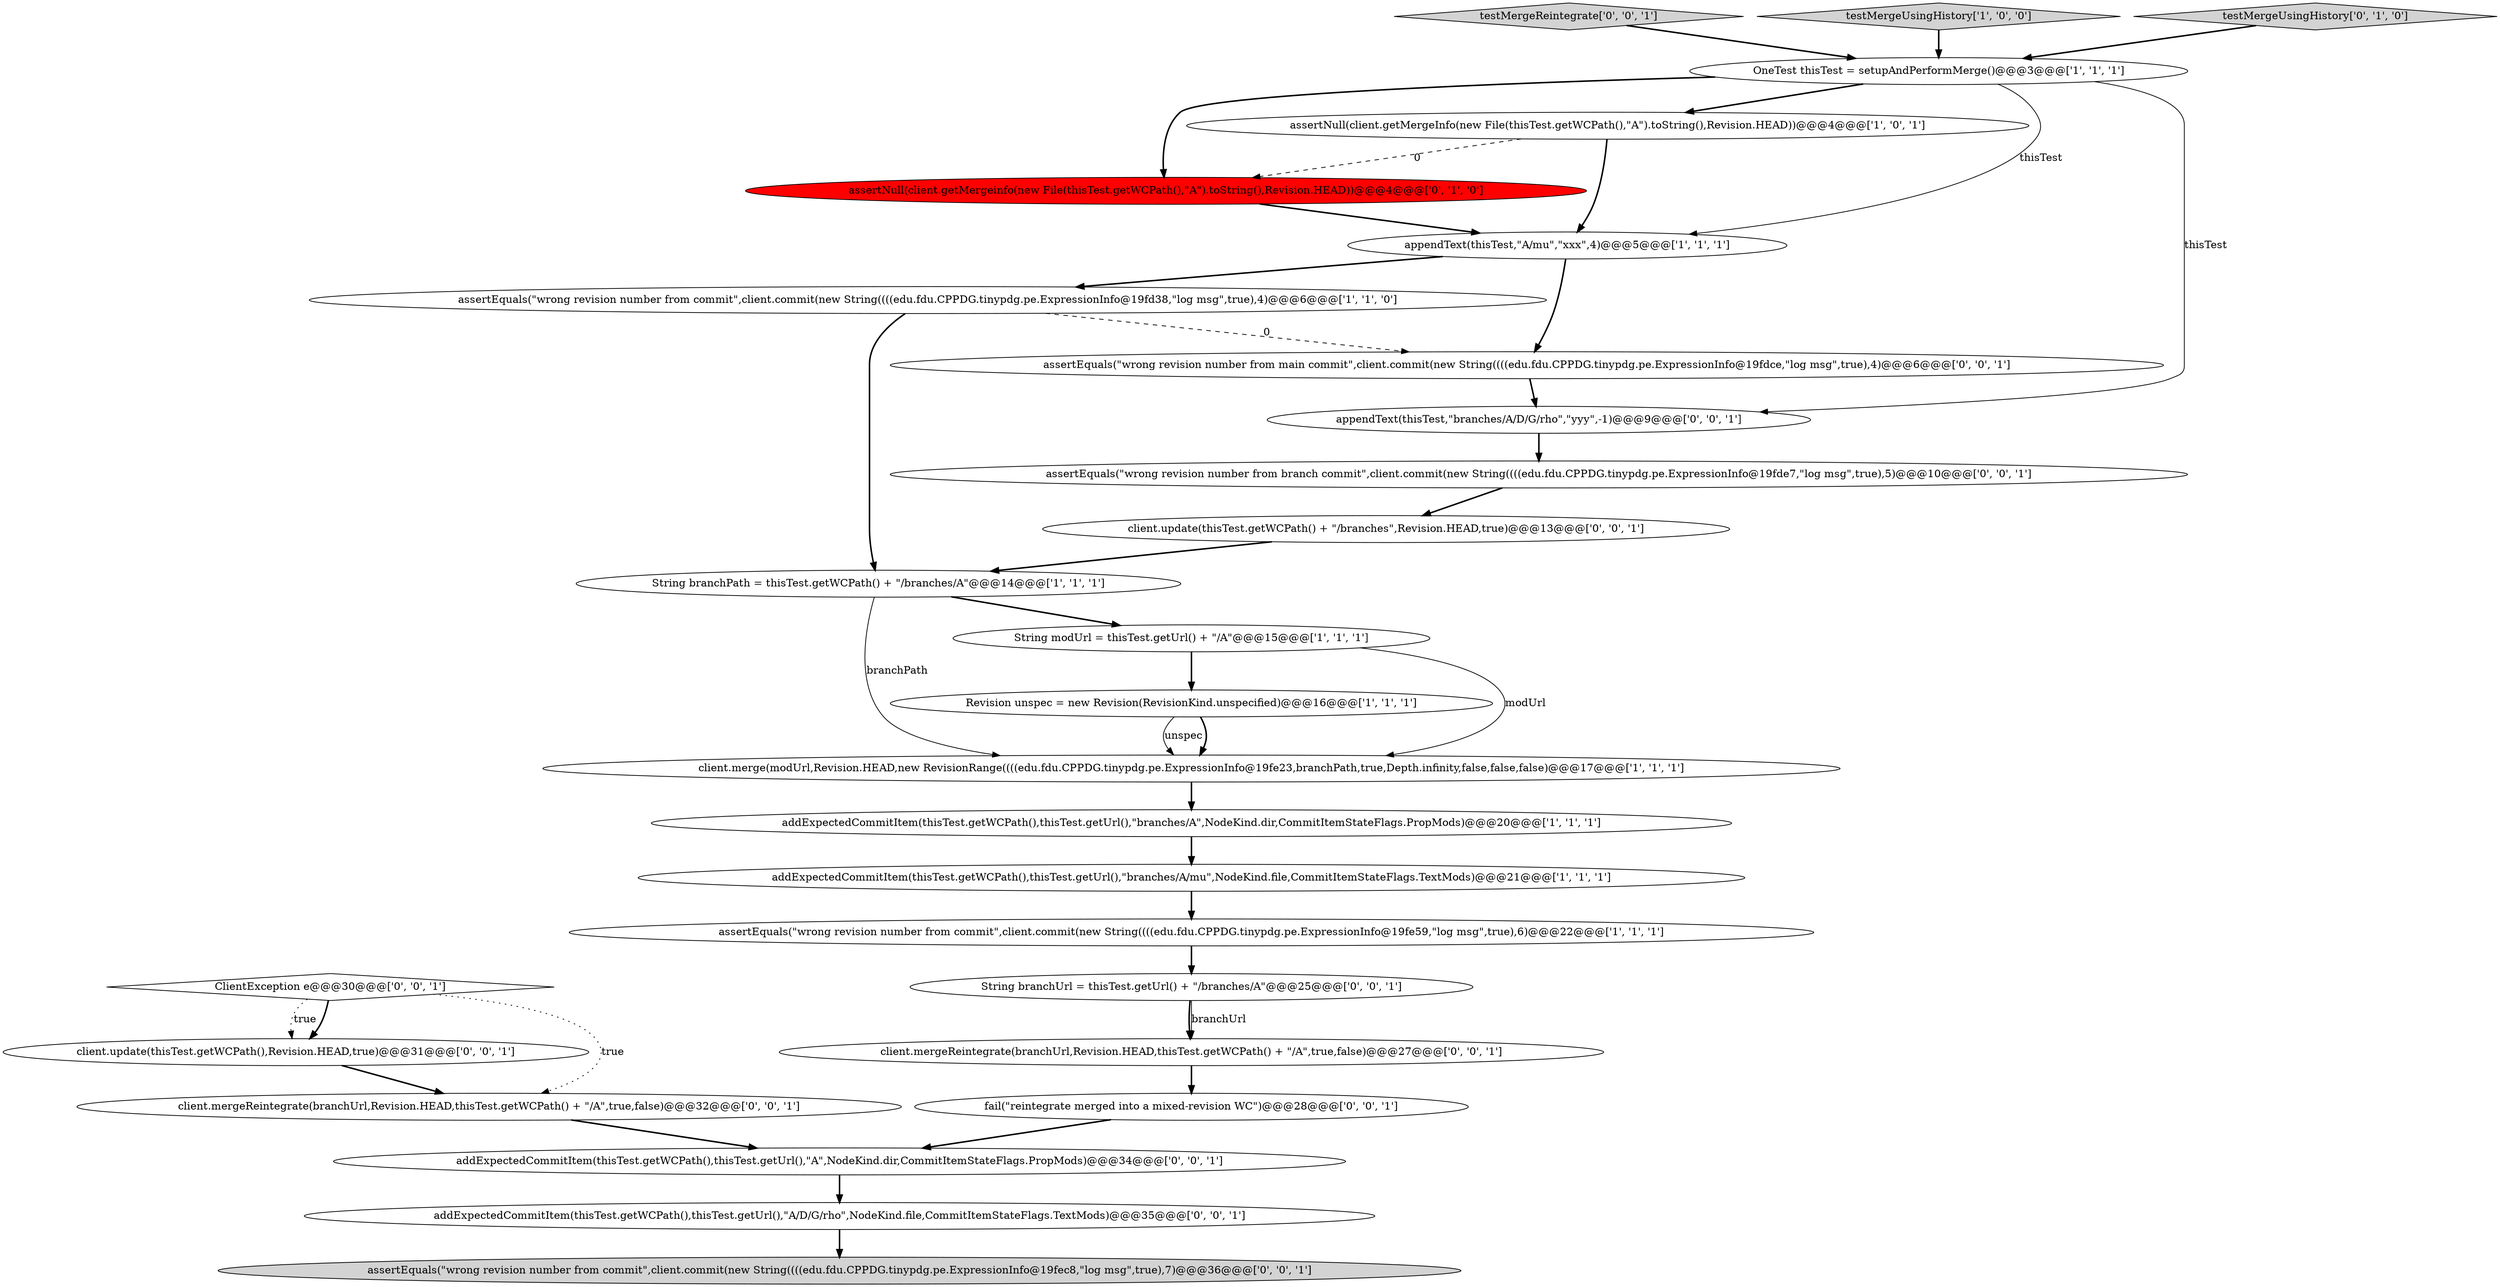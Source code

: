 digraph {
3 [style = filled, label = "OneTest thisTest = setupAndPerformMerge()@@@3@@@['1', '1', '1']", fillcolor = white, shape = ellipse image = "AAA0AAABBB1BBB"];
10 [style = filled, label = "addExpectedCommitItem(thisTest.getWCPath(),thisTest.getUrl(),\"branches/A/mu\",NodeKind.file,CommitItemStateFlags.TextMods)@@@21@@@['1', '1', '1']", fillcolor = white, shape = ellipse image = "AAA0AAABBB1BBB"];
25 [style = filled, label = "client.mergeReintegrate(branchUrl,Revision.HEAD,thisTest.getWCPath() + \"/A\",true,false)@@@32@@@['0', '0', '1']", fillcolor = white, shape = ellipse image = "AAA0AAABBB3BBB"];
14 [style = filled, label = "fail(\"reintegrate merged into a mixed-revision WC\")@@@28@@@['0', '0', '1']", fillcolor = white, shape = ellipse image = "AAA0AAABBB3BBB"];
12 [style = filled, label = "assertNull(client.getMergeinfo(new File(thisTest.getWCPath(),\"A\").toString(),Revision.HEAD))@@@4@@@['0', '1', '0']", fillcolor = red, shape = ellipse image = "AAA1AAABBB2BBB"];
23 [style = filled, label = "testMergeReintegrate['0', '0', '1']", fillcolor = lightgray, shape = diamond image = "AAA0AAABBB3BBB"];
8 [style = filled, label = "String branchPath = thisTest.getWCPath() + \"/branches/A\"@@@14@@@['1', '1', '1']", fillcolor = white, shape = ellipse image = "AAA0AAABBB1BBB"];
6 [style = filled, label = "client.merge(modUrl,Revision.HEAD,new RevisionRange((((edu.fdu.CPPDG.tinypdg.pe.ExpressionInfo@19fe23,branchPath,true,Depth.infinity,false,false,false)@@@17@@@['1', '1', '1']", fillcolor = white, shape = ellipse image = "AAA0AAABBB1BBB"];
1 [style = filled, label = "testMergeUsingHistory['1', '0', '0']", fillcolor = lightgray, shape = diamond image = "AAA0AAABBB1BBB"];
18 [style = filled, label = "assertEquals(\"wrong revision number from commit\",client.commit(new String((((edu.fdu.CPPDG.tinypdg.pe.ExpressionInfo@19fec8,\"log msg\",true),7)@@@36@@@['0', '0', '1']", fillcolor = lightgray, shape = ellipse image = "AAA0AAABBB3BBB"];
11 [style = filled, label = "Revision unspec = new Revision(RevisionKind.unspecified)@@@16@@@['1', '1', '1']", fillcolor = white, shape = ellipse image = "AAA0AAABBB1BBB"];
24 [style = filled, label = "assertEquals(\"wrong revision number from branch commit\",client.commit(new String((((edu.fdu.CPPDG.tinypdg.pe.ExpressionInfo@19fde7,\"log msg\",true),5)@@@10@@@['0', '0', '1']", fillcolor = white, shape = ellipse image = "AAA0AAABBB3BBB"];
2 [style = filled, label = "assertEquals(\"wrong revision number from commit\",client.commit(new String((((edu.fdu.CPPDG.tinypdg.pe.ExpressionInfo@19fe59,\"log msg\",true),6)@@@22@@@['1', '1', '1']", fillcolor = white, shape = ellipse image = "AAA0AAABBB1BBB"];
22 [style = filled, label = "addExpectedCommitItem(thisTest.getWCPath(),thisTest.getUrl(),\"A/D/G/rho\",NodeKind.file,CommitItemStateFlags.TextMods)@@@35@@@['0', '0', '1']", fillcolor = white, shape = ellipse image = "AAA0AAABBB3BBB"];
27 [style = filled, label = "String branchUrl = thisTest.getUrl() + \"/branches/A\"@@@25@@@['0', '0', '1']", fillcolor = white, shape = ellipse image = "AAA0AAABBB3BBB"];
4 [style = filled, label = "assertNull(client.getMergeInfo(new File(thisTest.getWCPath(),\"A\").toString(),Revision.HEAD))@@@4@@@['1', '0', '1']", fillcolor = white, shape = ellipse image = "AAA0AAABBB1BBB"];
16 [style = filled, label = "client.update(thisTest.getWCPath() + \"/branches\",Revision.HEAD,true)@@@13@@@['0', '0', '1']", fillcolor = white, shape = ellipse image = "AAA0AAABBB3BBB"];
0 [style = filled, label = "appendText(thisTest,\"A/mu\",\"xxx\",4)@@@5@@@['1', '1', '1']", fillcolor = white, shape = ellipse image = "AAA0AAABBB1BBB"];
19 [style = filled, label = "client.mergeReintegrate(branchUrl,Revision.HEAD,thisTest.getWCPath() + \"/A\",true,false)@@@27@@@['0', '0', '1']", fillcolor = white, shape = ellipse image = "AAA0AAABBB3BBB"];
21 [style = filled, label = "assertEquals(\"wrong revision number from main commit\",client.commit(new String((((edu.fdu.CPPDG.tinypdg.pe.ExpressionInfo@19fdce,\"log msg\",true),4)@@@6@@@['0', '0', '1']", fillcolor = white, shape = ellipse image = "AAA0AAABBB3BBB"];
7 [style = filled, label = "addExpectedCommitItem(thisTest.getWCPath(),thisTest.getUrl(),\"branches/A\",NodeKind.dir,CommitItemStateFlags.PropMods)@@@20@@@['1', '1', '1']", fillcolor = white, shape = ellipse image = "AAA0AAABBB1BBB"];
13 [style = filled, label = "testMergeUsingHistory['0', '1', '0']", fillcolor = lightgray, shape = diamond image = "AAA0AAABBB2BBB"];
5 [style = filled, label = "String modUrl = thisTest.getUrl() + \"/A\"@@@15@@@['1', '1', '1']", fillcolor = white, shape = ellipse image = "AAA0AAABBB1BBB"];
15 [style = filled, label = "addExpectedCommitItem(thisTest.getWCPath(),thisTest.getUrl(),\"A\",NodeKind.dir,CommitItemStateFlags.PropMods)@@@34@@@['0', '0', '1']", fillcolor = white, shape = ellipse image = "AAA0AAABBB3BBB"];
20 [style = filled, label = "ClientException e@@@30@@@['0', '0', '1']", fillcolor = white, shape = diamond image = "AAA0AAABBB3BBB"];
9 [style = filled, label = "assertEquals(\"wrong revision number from commit\",client.commit(new String((((edu.fdu.CPPDG.tinypdg.pe.ExpressionInfo@19fd38,\"log msg\",true),4)@@@6@@@['1', '1', '0']", fillcolor = white, shape = ellipse image = "AAA0AAABBB1BBB"];
26 [style = filled, label = "client.update(thisTest.getWCPath(),Revision.HEAD,true)@@@31@@@['0', '0', '1']", fillcolor = white, shape = ellipse image = "AAA0AAABBB3BBB"];
17 [style = filled, label = "appendText(thisTest,\"branches/A/D/G/rho\",\"yyy\",-1)@@@9@@@['0', '0', '1']", fillcolor = white, shape = ellipse image = "AAA0AAABBB3BBB"];
0->9 [style = bold, label=""];
20->25 [style = dotted, label="true"];
3->0 [style = solid, label="thisTest"];
16->8 [style = bold, label=""];
8->6 [style = solid, label="branchPath"];
7->10 [style = bold, label=""];
20->26 [style = bold, label=""];
11->6 [style = bold, label=""];
26->25 [style = bold, label=""];
20->26 [style = dotted, label="true"];
1->3 [style = bold, label=""];
23->3 [style = bold, label=""];
0->21 [style = bold, label=""];
3->12 [style = bold, label=""];
9->8 [style = bold, label=""];
11->6 [style = solid, label="unspec"];
12->0 [style = bold, label=""];
3->4 [style = bold, label=""];
4->0 [style = bold, label=""];
15->22 [style = bold, label=""];
4->12 [style = dashed, label="0"];
24->16 [style = bold, label=""];
17->24 [style = bold, label=""];
22->18 [style = bold, label=""];
19->14 [style = bold, label=""];
8->5 [style = bold, label=""];
13->3 [style = bold, label=""];
9->21 [style = dashed, label="0"];
27->19 [style = solid, label="branchUrl"];
5->6 [style = solid, label="modUrl"];
25->15 [style = bold, label=""];
2->27 [style = bold, label=""];
10->2 [style = bold, label=""];
5->11 [style = bold, label=""];
27->19 [style = bold, label=""];
14->15 [style = bold, label=""];
3->17 [style = solid, label="thisTest"];
6->7 [style = bold, label=""];
21->17 [style = bold, label=""];
}
